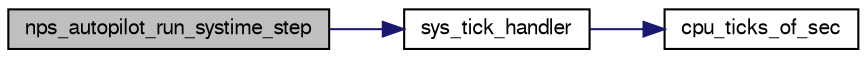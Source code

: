 digraph "nps_autopilot_run_systime_step"
{
  edge [fontname="FreeSans",fontsize="10",labelfontname="FreeSans",labelfontsize="10"];
  node [fontname="FreeSans",fontsize="10",shape=record];
  rankdir="LR";
  Node1 [label="nps_autopilot_run_systime_step",height=0.2,width=0.4,color="black", fillcolor="grey75", style="filled", fontcolor="black"];
  Node1 -> Node2 [color="midnightblue",fontsize="10",style="solid",fontname="FreeSans"];
  Node2 [label="sys_tick_handler",height=0.2,width=0.4,color="black", fillcolor="white", style="filled",URL="$chibios_2mcu__periph_2sys__time__arch_8c.html#a69effd654e3a455f2f0bba7b270eab48"];
  Node2 -> Node3 [color="midnightblue",fontsize="10",style="solid",fontname="FreeSans"];
  Node3 [label="cpu_ticks_of_sec",height=0.2,width=0.4,color="black", fillcolor="white", style="filled",URL="$sys__time_8h.html#ac32566a6fc1f80520e4484ce581f45a5"];
}
